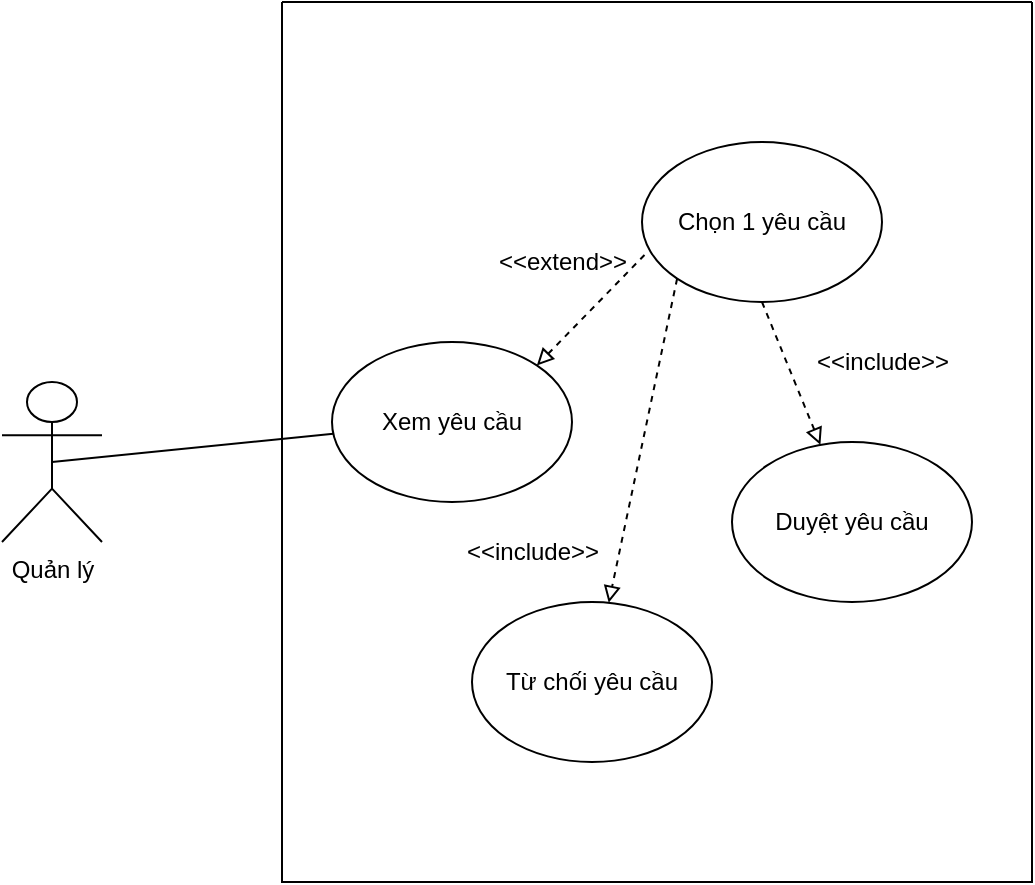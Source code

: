 <mxfile version="20.6.0" type="device"><diagram id="2Knd3AYft25bvh19MRIK" name="Page-1"><mxGraphModel dx="992" dy="547" grid="1" gridSize="10" guides="1" tooltips="1" connect="1" arrows="1" fold="1" page="1" pageScale="1" pageWidth="850" pageHeight="1100" math="0" shadow="0"><root><mxCell id="0"/><mxCell id="1" parent="0"/><mxCell id="aEVU_4i_GXWuGA4xjEnk-1" value="" style="swimlane;startSize=0;" vertex="1" parent="1"><mxGeometry x="210" y="70" width="375" height="440" as="geometry"/></mxCell><mxCell id="aEVU_4i_GXWuGA4xjEnk-8" style="edgeStyle=none;rounded=0;orthogonalLoop=1;jettySize=auto;html=1;exitX=1;exitY=0;exitDx=0;exitDy=0;entryX=0.013;entryY=0.702;entryDx=0;entryDy=0;entryPerimeter=0;endArrow=none;endFill=0;dashed=1;startArrow=block;startFill=0;" edge="1" parent="aEVU_4i_GXWuGA4xjEnk-1" source="aEVU_4i_GXWuGA4xjEnk-3" target="aEVU_4i_GXWuGA4xjEnk-4"><mxGeometry relative="1" as="geometry"/></mxCell><mxCell id="aEVU_4i_GXWuGA4xjEnk-3" value="Xem yêu cầu" style="ellipse;whiteSpace=wrap;html=1;" vertex="1" parent="aEVU_4i_GXWuGA4xjEnk-1"><mxGeometry x="25" y="170" width="120" height="80" as="geometry"/></mxCell><mxCell id="aEVU_4i_GXWuGA4xjEnk-10" style="edgeStyle=none;rounded=0;orthogonalLoop=1;jettySize=auto;html=1;exitX=0.5;exitY=1;exitDx=0;exitDy=0;dashed=1;startArrow=none;startFill=0;endArrow=block;endFill=0;" edge="1" parent="aEVU_4i_GXWuGA4xjEnk-1" source="aEVU_4i_GXWuGA4xjEnk-4" target="aEVU_4i_GXWuGA4xjEnk-5"><mxGeometry relative="1" as="geometry"/></mxCell><mxCell id="aEVU_4i_GXWuGA4xjEnk-12" style="edgeStyle=none;rounded=0;orthogonalLoop=1;jettySize=auto;html=1;exitX=0;exitY=1;exitDx=0;exitDy=0;dashed=1;startArrow=none;startFill=0;endArrow=block;endFill=0;" edge="1" parent="aEVU_4i_GXWuGA4xjEnk-1" source="aEVU_4i_GXWuGA4xjEnk-4" target="aEVU_4i_GXWuGA4xjEnk-6"><mxGeometry relative="1" as="geometry"/></mxCell><mxCell id="aEVU_4i_GXWuGA4xjEnk-4" value="Chọn 1 yêu cầu" style="ellipse;whiteSpace=wrap;html=1;" vertex="1" parent="aEVU_4i_GXWuGA4xjEnk-1"><mxGeometry x="180" y="70" width="120" height="80" as="geometry"/></mxCell><mxCell id="aEVU_4i_GXWuGA4xjEnk-5" value="Duyệt yêu cầu" style="ellipse;whiteSpace=wrap;html=1;" vertex="1" parent="aEVU_4i_GXWuGA4xjEnk-1"><mxGeometry x="225" y="220" width="120" height="80" as="geometry"/></mxCell><mxCell id="aEVU_4i_GXWuGA4xjEnk-6" value="Từ chối yêu cầu" style="ellipse;whiteSpace=wrap;html=1;" vertex="1" parent="aEVU_4i_GXWuGA4xjEnk-1"><mxGeometry x="95" y="300" width="120" height="80" as="geometry"/></mxCell><mxCell id="aEVU_4i_GXWuGA4xjEnk-11" value="&amp;lt;&amp;lt;include&amp;gt;&amp;gt;" style="text;html=1;align=center;verticalAlign=middle;resizable=0;points=[];autosize=1;strokeColor=none;fillColor=none;" vertex="1" parent="aEVU_4i_GXWuGA4xjEnk-1"><mxGeometry x="255" y="165" width="90" height="30" as="geometry"/></mxCell><mxCell id="aEVU_4i_GXWuGA4xjEnk-13" value="&amp;lt;&amp;lt;include&amp;gt;&amp;gt;" style="text;html=1;align=center;verticalAlign=middle;resizable=0;points=[];autosize=1;strokeColor=none;fillColor=none;" vertex="1" parent="aEVU_4i_GXWuGA4xjEnk-1"><mxGeometry x="80" y="260" width="90" height="30" as="geometry"/></mxCell><mxCell id="aEVU_4i_GXWuGA4xjEnk-7" style="rounded=0;orthogonalLoop=1;jettySize=auto;html=1;exitX=0.5;exitY=0.5;exitDx=0;exitDy=0;exitPerimeter=0;endArrow=none;endFill=0;" edge="1" parent="1" source="aEVU_4i_GXWuGA4xjEnk-2" target="aEVU_4i_GXWuGA4xjEnk-3"><mxGeometry relative="1" as="geometry"/></mxCell><mxCell id="aEVU_4i_GXWuGA4xjEnk-2" value="Quản lý" style="shape=umlActor;verticalLabelPosition=bottom;verticalAlign=top;html=1;outlineConnect=0;" vertex="1" parent="1"><mxGeometry x="70" y="260" width="50" height="80" as="geometry"/></mxCell><mxCell id="aEVU_4i_GXWuGA4xjEnk-9" value="&amp;lt;&amp;lt;extend&amp;gt;&amp;gt;" style="text;html=1;align=center;verticalAlign=middle;resizable=0;points=[];autosize=1;strokeColor=none;fillColor=none;" vertex="1" parent="1"><mxGeometry x="305" y="185" width="90" height="30" as="geometry"/></mxCell></root></mxGraphModel></diagram></mxfile>